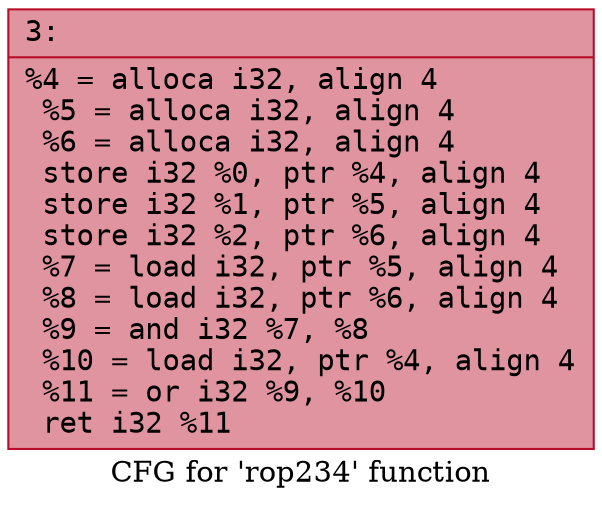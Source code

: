 digraph "CFG for 'rop234' function" {
	label="CFG for 'rop234' function";

	Node0x6000015c2800 [shape=record,color="#b70d28ff", style=filled, fillcolor="#b70d2870" fontname="Courier",label="{3:\l|  %4 = alloca i32, align 4\l  %5 = alloca i32, align 4\l  %6 = alloca i32, align 4\l  store i32 %0, ptr %4, align 4\l  store i32 %1, ptr %5, align 4\l  store i32 %2, ptr %6, align 4\l  %7 = load i32, ptr %5, align 4\l  %8 = load i32, ptr %6, align 4\l  %9 = and i32 %7, %8\l  %10 = load i32, ptr %4, align 4\l  %11 = or i32 %9, %10\l  ret i32 %11\l}"];
}
